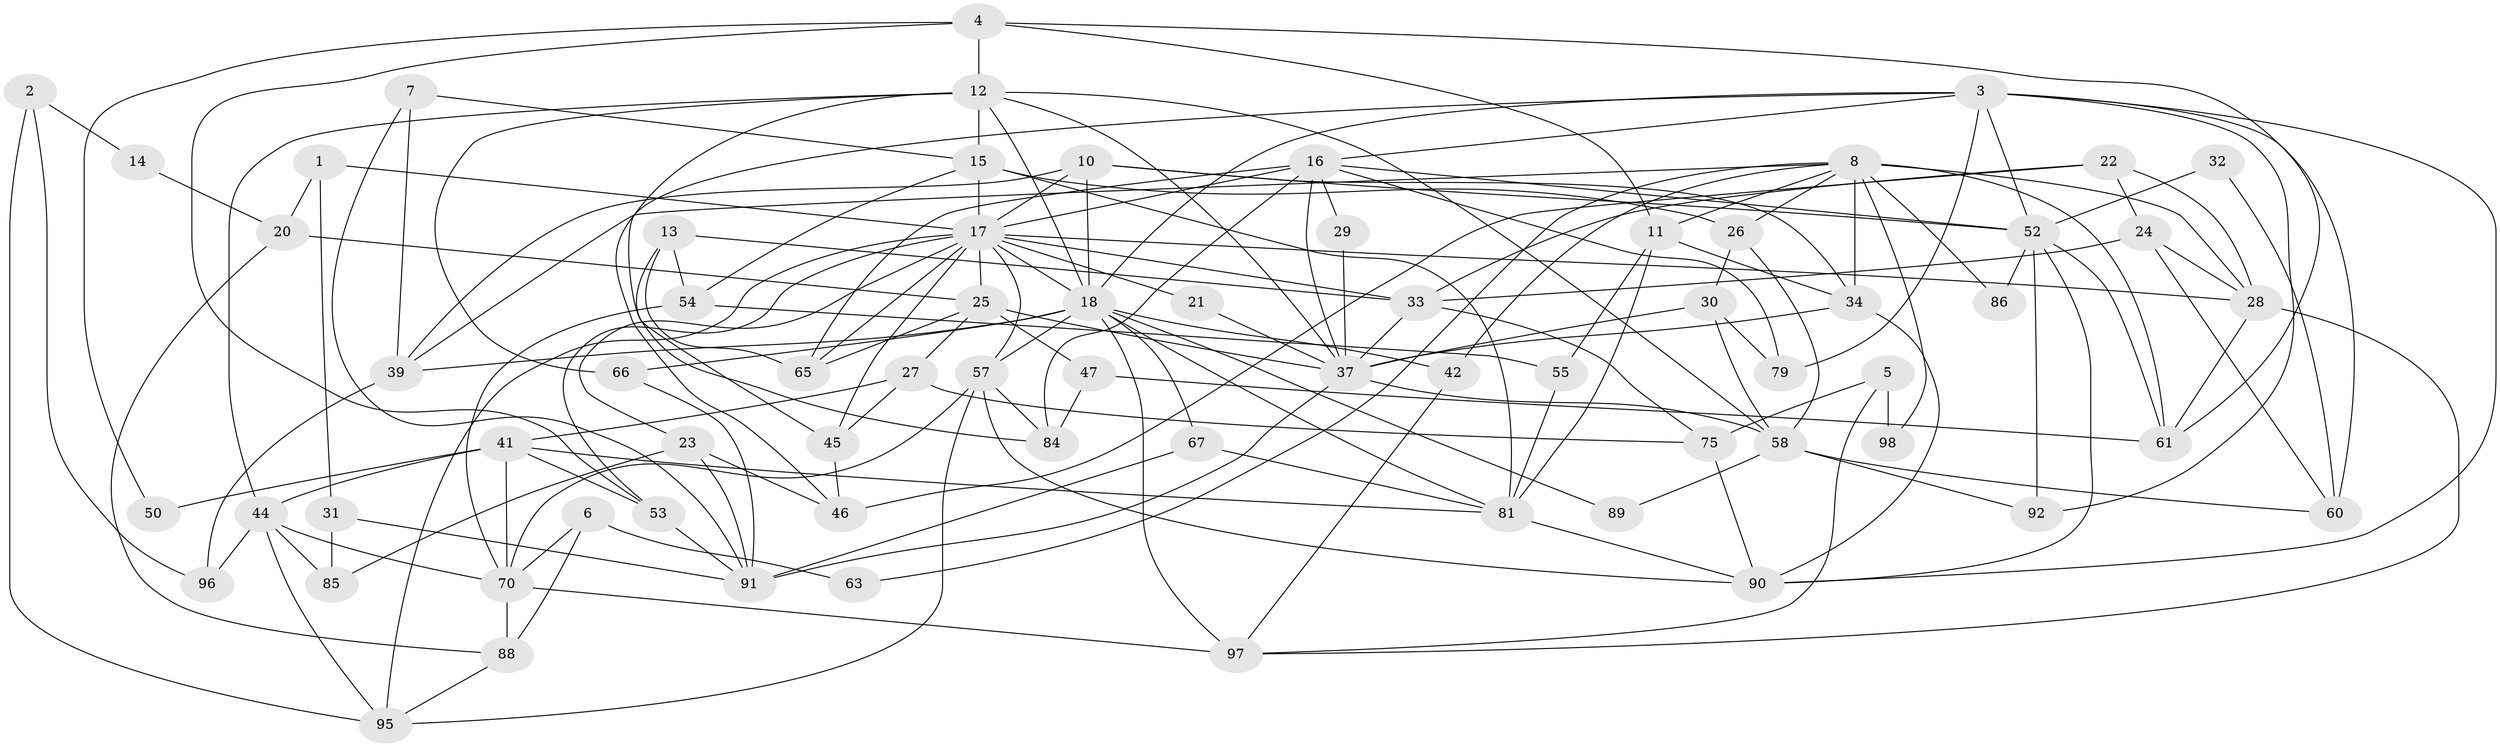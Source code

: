// original degree distribution, {3: 0.29292929292929293, 6: 0.0707070707070707, 7: 0.06060606060606061, 5: 0.1919191919191919, 4: 0.20202020202020202, 2: 0.16161616161616163, 10: 0.010101010101010102, 8: 0.010101010101010102}
// Generated by graph-tools (version 1.1) at 2025/18/03/04/25 18:18:43]
// undirected, 69 vertices, 163 edges
graph export_dot {
graph [start="1"]
  node [color=gray90,style=filled];
  1;
  2;
  3 [super="+56"];
  4 [super="+68"];
  5;
  6;
  7;
  8 [super="+9"];
  10 [super="+36"];
  11;
  12 [super="+19"];
  13;
  14;
  15 [super="+74"];
  16 [super="+71"];
  17 [super="+94+40+69"];
  18 [super="+35"];
  20;
  21;
  22 [super="+49"];
  23 [super="+77+59"];
  24 [super="+51"];
  25 [super="+38"];
  26 [super="+73"];
  27 [super="+48"];
  28;
  29;
  30;
  31;
  32;
  33;
  34 [super="+80"];
  37 [super="+62+64"];
  39 [super="+99"];
  41 [super="+43"];
  42;
  44;
  45;
  46;
  47;
  50;
  52 [super="+93"];
  53;
  54;
  55;
  57 [super="+78"];
  58;
  60;
  61;
  63;
  65;
  66;
  67;
  70 [super="+82+76"];
  75 [super="+87"];
  79;
  81;
  84;
  85;
  86;
  88;
  89;
  90;
  91;
  92;
  95;
  96;
  97;
  98;
  1 -- 31;
  1 -- 20;
  1 -- 17;
  2 -- 95;
  2 -- 96;
  2 -- 14;
  3 -- 52;
  3 -- 79;
  3 -- 16;
  3 -- 18;
  3 -- 90;
  3 -- 60;
  3 -- 46;
  3 -- 92;
  4 -- 61;
  4 -- 50;
  4 -- 11;
  4 -- 53;
  4 -- 12;
  5 -- 97;
  5 -- 75;
  5 -- 98;
  6 -- 88;
  6 -- 63;
  6 -- 70;
  7 -- 91;
  7 -- 15;
  7 -- 39;
  8 -- 26;
  8 -- 28;
  8 -- 61;
  8 -- 86;
  8 -- 98;
  8 -- 34 [weight=2];
  8 -- 39;
  8 -- 42;
  8 -- 11;
  8 -- 63;
  10 -- 18 [weight=2];
  10 -- 39;
  10 -- 52;
  10 -- 34;
  10 -- 17;
  11 -- 55;
  11 -- 81;
  11 -- 34;
  12 -- 84;
  12 -- 66;
  12 -- 18;
  12 -- 15;
  12 -- 37;
  12 -- 58;
  12 -- 44;
  13 -- 33;
  13 -- 54;
  13 -- 45;
  13 -- 65;
  14 -- 20;
  15 -- 54;
  15 -- 81;
  15 -- 26;
  15 -- 17;
  16 -- 65;
  16 -- 84;
  16 -- 52;
  16 -- 17;
  16 -- 29;
  16 -- 79;
  16 -- 37;
  17 -- 18;
  17 -- 28;
  17 -- 33;
  17 -- 45;
  17 -- 65;
  17 -- 53;
  17 -- 21;
  17 -- 57;
  17 -- 25;
  17 -- 95;
  17 -- 23 [weight=2];
  18 -- 66;
  18 -- 67;
  18 -- 89;
  18 -- 97;
  18 -- 39;
  18 -- 81;
  18 -- 42;
  18 -- 57;
  20 -- 88;
  20 -- 25;
  21 -- 37;
  22 -- 28;
  22 -- 24;
  22 -- 46;
  22 -- 33;
  23 -- 91;
  23 -- 85;
  23 -- 46;
  24 -- 60;
  24 -- 33;
  24 -- 28;
  25 -- 47;
  25 -- 65;
  25 -- 27;
  25 -- 37;
  26 -- 30;
  26 -- 58;
  27 -- 45;
  27 -- 41;
  27 -- 75;
  28 -- 61;
  28 -- 97;
  29 -- 37;
  30 -- 79;
  30 -- 58;
  30 -- 37;
  31 -- 85;
  31 -- 91;
  32 -- 60;
  32 -- 52;
  33 -- 75;
  33 -- 37;
  34 -- 90;
  34 -- 37;
  37 -- 58;
  37 -- 91;
  39 -- 96;
  41 -- 81;
  41 -- 50;
  41 -- 53;
  41 -- 70;
  41 -- 44;
  42 -- 97;
  44 -- 70;
  44 -- 85;
  44 -- 95;
  44 -- 96;
  45 -- 46;
  47 -- 61;
  47 -- 84;
  52 -- 90;
  52 -- 86;
  52 -- 92;
  52 -- 61;
  53 -- 91;
  54 -- 55;
  54 -- 70;
  55 -- 81;
  57 -- 95;
  57 -- 90;
  57 -- 84;
  57 -- 70;
  58 -- 92;
  58 -- 60;
  58 -- 89;
  66 -- 91;
  67 -- 81;
  67 -- 91;
  70 -- 88 [weight=2];
  70 -- 97 [weight=2];
  75 -- 90;
  81 -- 90;
  88 -- 95;
}
